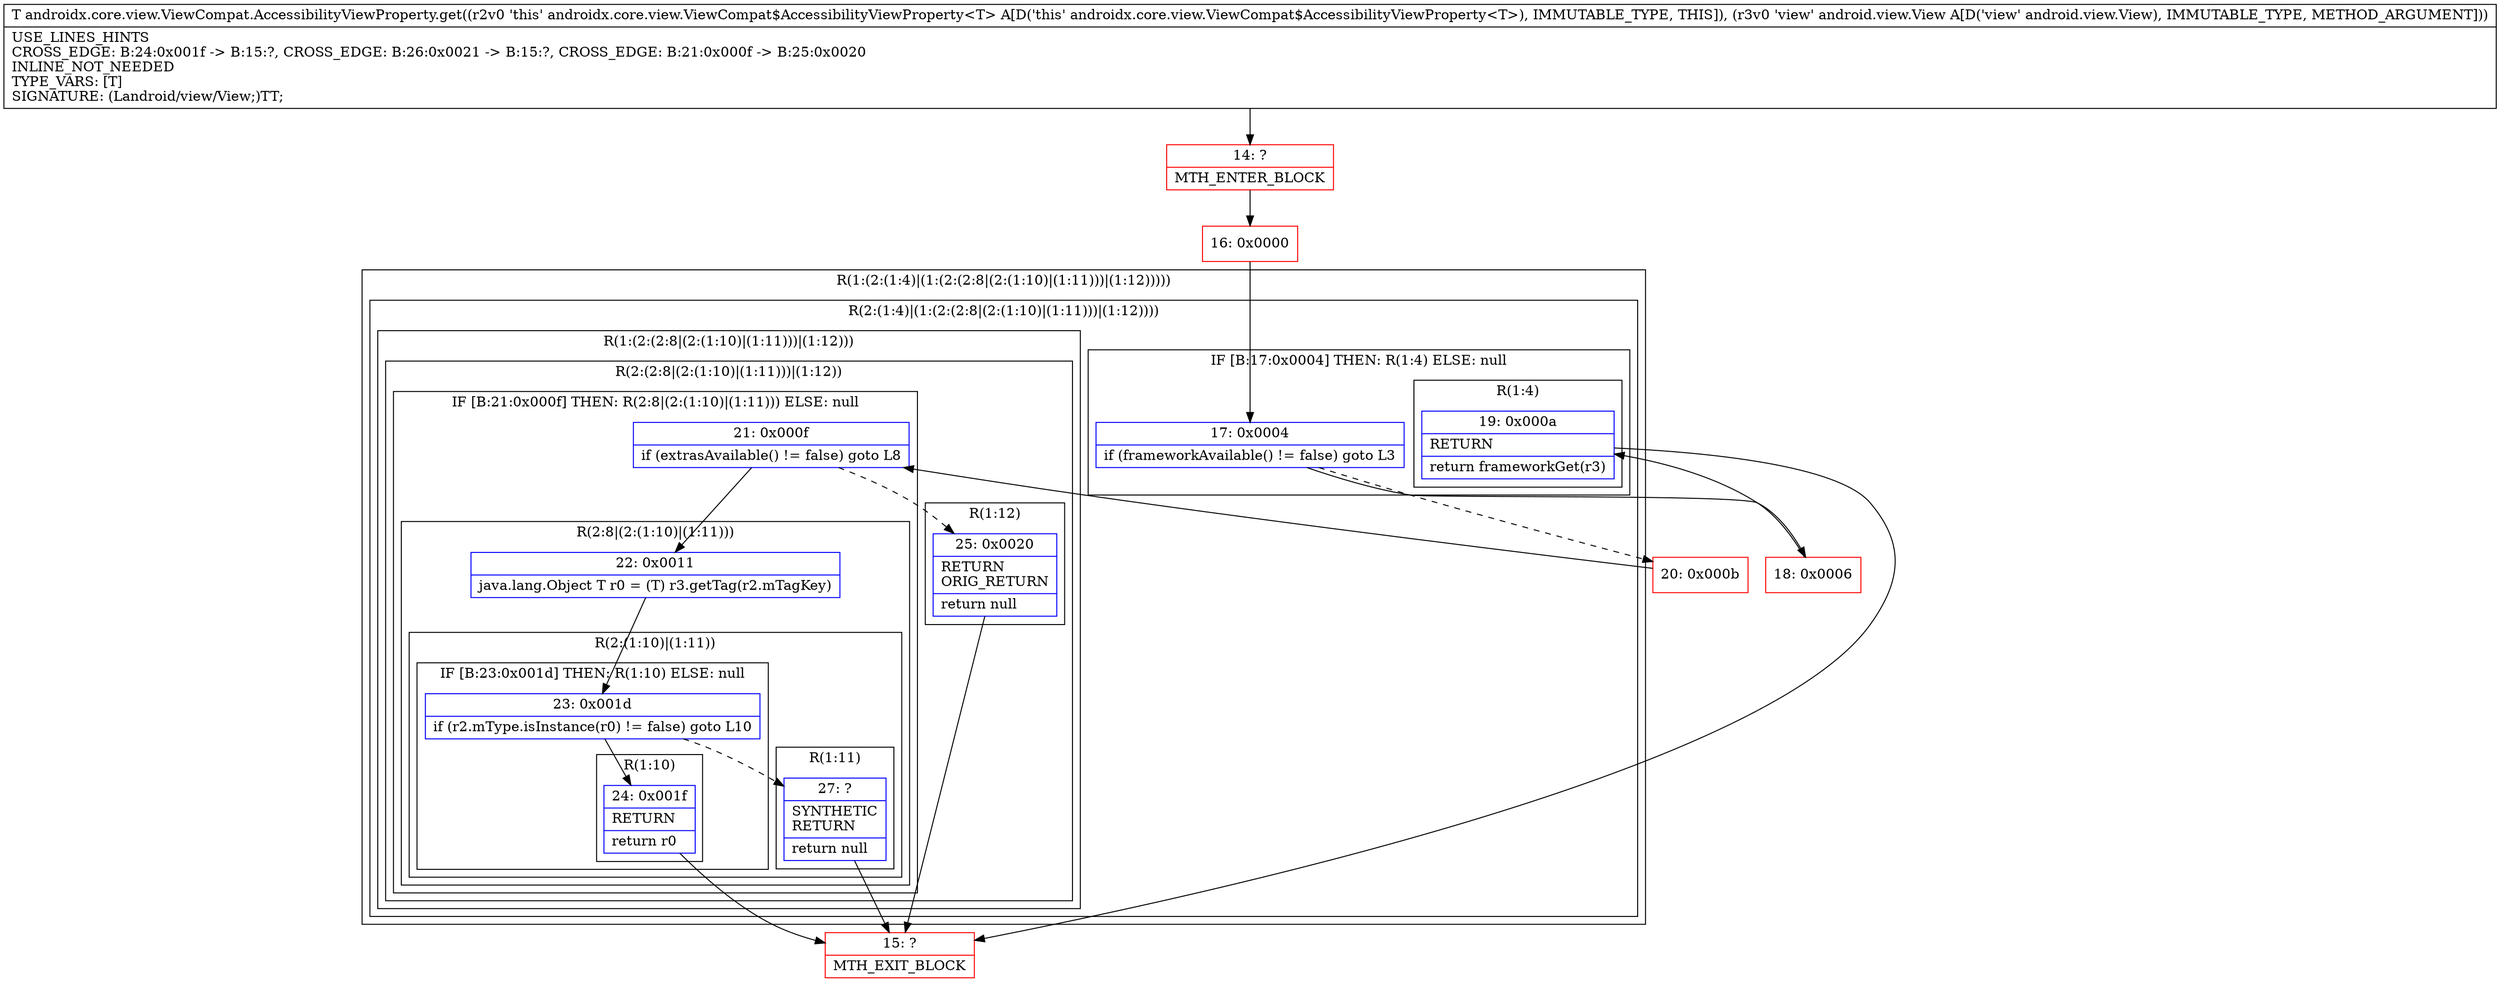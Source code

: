 digraph "CFG forandroidx.core.view.ViewCompat.AccessibilityViewProperty.get(Landroid\/view\/View;)Ljava\/lang\/Object;" {
subgraph cluster_Region_1001481640 {
label = "R(1:(2:(1:4)|(1:(2:(2:8|(2:(1:10)|(1:11)))|(1:12)))))";
node [shape=record,color=blue];
subgraph cluster_Region_1648145333 {
label = "R(2:(1:4)|(1:(2:(2:8|(2:(1:10)|(1:11)))|(1:12))))";
node [shape=record,color=blue];
subgraph cluster_IfRegion_9589000 {
label = "IF [B:17:0x0004] THEN: R(1:4) ELSE: null";
node [shape=record,color=blue];
Node_17 [shape=record,label="{17\:\ 0x0004|if (frameworkAvailable() != false) goto L3\l}"];
subgraph cluster_Region_788239888 {
label = "R(1:4)";
node [shape=record,color=blue];
Node_19 [shape=record,label="{19\:\ 0x000a|RETURN\l|return frameworkGet(r3)\l}"];
}
}
subgraph cluster_Region_517417538 {
label = "R(1:(2:(2:8|(2:(1:10)|(1:11)))|(1:12)))";
node [shape=record,color=blue];
subgraph cluster_Region_435258166 {
label = "R(2:(2:8|(2:(1:10)|(1:11)))|(1:12))";
node [shape=record,color=blue];
subgraph cluster_IfRegion_200903441 {
label = "IF [B:21:0x000f] THEN: R(2:8|(2:(1:10)|(1:11))) ELSE: null";
node [shape=record,color=blue];
Node_21 [shape=record,label="{21\:\ 0x000f|if (extrasAvailable() != false) goto L8\l}"];
subgraph cluster_Region_81495031 {
label = "R(2:8|(2:(1:10)|(1:11)))";
node [shape=record,color=blue];
Node_22 [shape=record,label="{22\:\ 0x0011|java.lang.Object T r0 = (T) r3.getTag(r2.mTagKey)\l}"];
subgraph cluster_Region_2034292584 {
label = "R(2:(1:10)|(1:11))";
node [shape=record,color=blue];
subgraph cluster_IfRegion_1666616824 {
label = "IF [B:23:0x001d] THEN: R(1:10) ELSE: null";
node [shape=record,color=blue];
Node_23 [shape=record,label="{23\:\ 0x001d|if (r2.mType.isInstance(r0) != false) goto L10\l}"];
subgraph cluster_Region_914253418 {
label = "R(1:10)";
node [shape=record,color=blue];
Node_24 [shape=record,label="{24\:\ 0x001f|RETURN\l|return r0\l}"];
}
}
subgraph cluster_Region_1591899960 {
label = "R(1:11)";
node [shape=record,color=blue];
Node_27 [shape=record,label="{27\:\ ?|SYNTHETIC\lRETURN\l|return null\l}"];
}
}
}
}
subgraph cluster_Region_1268758497 {
label = "R(1:12)";
node [shape=record,color=blue];
Node_25 [shape=record,label="{25\:\ 0x0020|RETURN\lORIG_RETURN\l|return null\l}"];
}
}
}
}
}
Node_14 [shape=record,color=red,label="{14\:\ ?|MTH_ENTER_BLOCK\l}"];
Node_16 [shape=record,color=red,label="{16\:\ 0x0000}"];
Node_18 [shape=record,color=red,label="{18\:\ 0x0006}"];
Node_15 [shape=record,color=red,label="{15\:\ ?|MTH_EXIT_BLOCK\l}"];
Node_20 [shape=record,color=red,label="{20\:\ 0x000b}"];
MethodNode[shape=record,label="{T androidx.core.view.ViewCompat.AccessibilityViewProperty.get((r2v0 'this' androidx.core.view.ViewCompat$AccessibilityViewProperty\<T\> A[D('this' androidx.core.view.ViewCompat$AccessibilityViewProperty\<T\>), IMMUTABLE_TYPE, THIS]), (r3v0 'view' android.view.View A[D('view' android.view.View), IMMUTABLE_TYPE, METHOD_ARGUMENT]))  | USE_LINES_HINTS\lCROSS_EDGE: B:24:0x001f \-\> B:15:?, CROSS_EDGE: B:26:0x0021 \-\> B:15:?, CROSS_EDGE: B:21:0x000f \-\> B:25:0x0020\lINLINE_NOT_NEEDED\lTYPE_VARS: [T]\lSIGNATURE: (Landroid\/view\/View;)TT;\l}"];
MethodNode -> Node_14;Node_17 -> Node_18;
Node_17 -> Node_20[style=dashed];
Node_19 -> Node_15;
Node_21 -> Node_22;
Node_21 -> Node_25[style=dashed];
Node_22 -> Node_23;
Node_23 -> Node_24;
Node_23 -> Node_27[style=dashed];
Node_24 -> Node_15;
Node_27 -> Node_15;
Node_25 -> Node_15;
Node_14 -> Node_16;
Node_16 -> Node_17;
Node_18 -> Node_19;
Node_20 -> Node_21;
}

